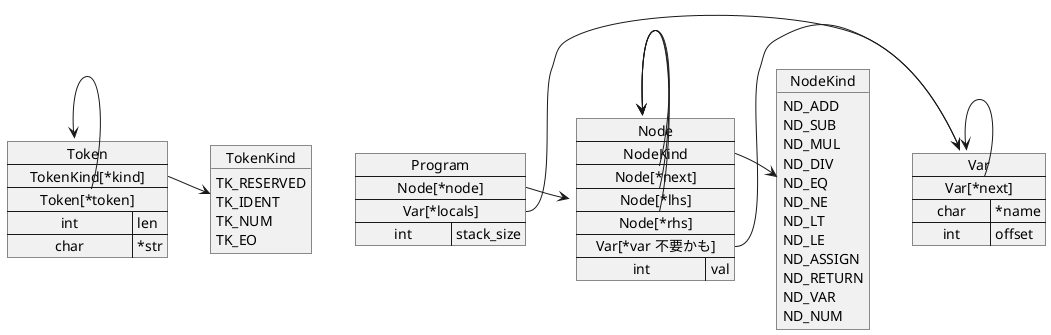 @startuml

object TokenKind {
  TK_RESERVED
  TK_IDENT
  TK_NUM
  TK_EO
}

map Token {
  TokenKind[~*kind] *-> TokenKind
  Token[~*token] *-> Token
  int => val
  char => ~*str
  int => len
}

map Var {
  Var[~*next] *-> Var
  char => ~*name
  int => offset
}

object NodeKind {
  ND_ADD
  ND_SUB
  ND_MUL
  ND_DIV
  ND_EQ
  ND_NE
  ND_LT
  ND_LE
  ND_ASSIGN
  ND_RETURN
  ND_VAR
  ND_NUM
}

map Node {
  NodeKind *-> NodeKind
  Node[~*next] *-> Node
  Node[~*lhs] *-> Node
  Node[~*rhs] *-> Node
  Var[~*var 不要かも] *-> Var
  int => val
}

map Program {
  Node[~*node] *-> Node
  Var[~*locals] *-> Var
  int => stack_size
}
@enduml
